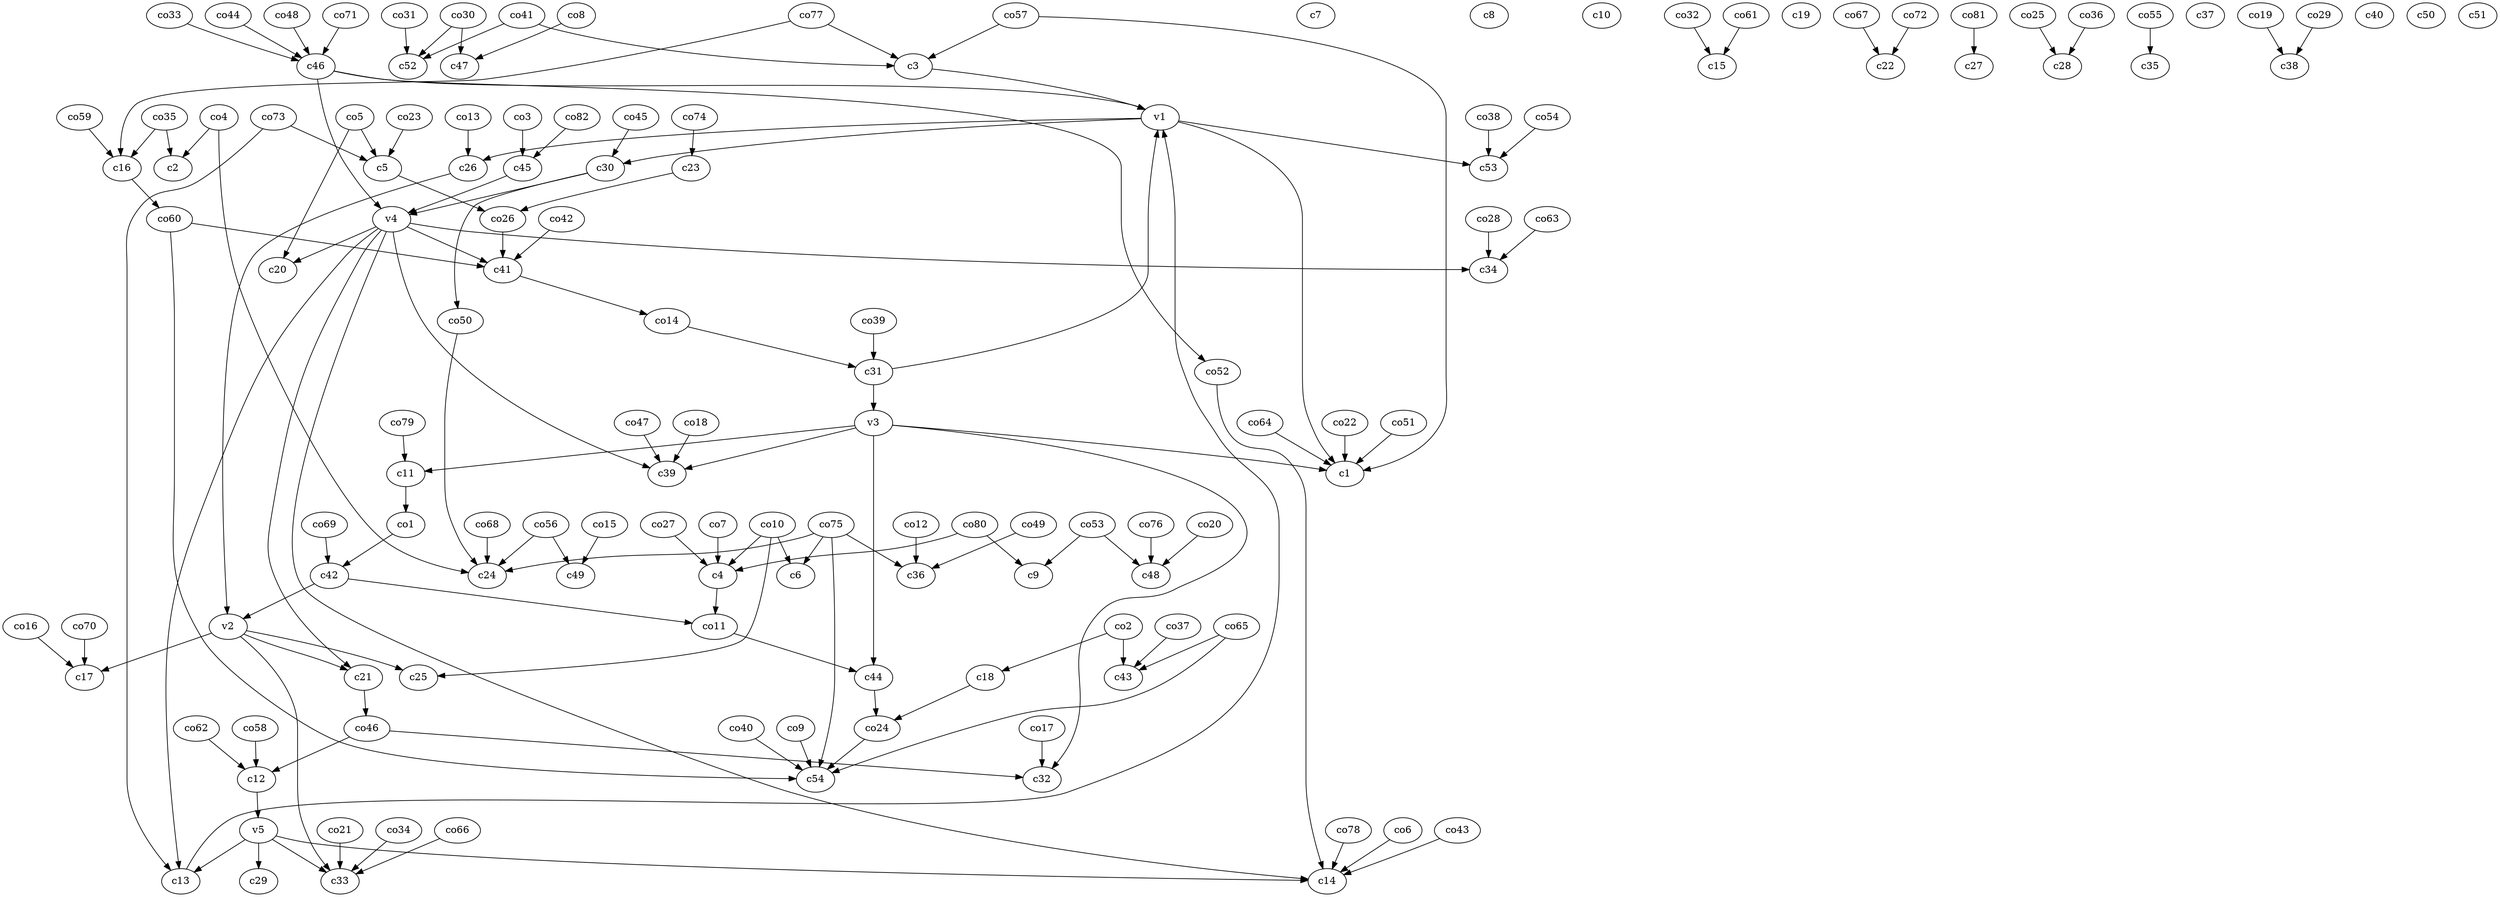strict digraph  {
c1;
c2;
c3;
c4;
c5;
c6;
c7;
c8;
c9;
c10;
c11;
c12;
c13;
c14;
c15;
c16;
c17;
c18;
c19;
c20;
c21;
c22;
c23;
c24;
c25;
c26;
c27;
c28;
c29;
c30;
c31;
c32;
c33;
c34;
c35;
c36;
c37;
c38;
c39;
c40;
c41;
c42;
c43;
c44;
c45;
c46;
c47;
c48;
c49;
c50;
c51;
c52;
c53;
c54;
v1;
v2;
v3;
v4;
v5;
co1;
co2;
co3;
co4;
co5;
co6;
co7;
co8;
co9;
co10;
co11;
co12;
co13;
co14;
co15;
co16;
co17;
co18;
co19;
co20;
co21;
co22;
co23;
co24;
co25;
co26;
co27;
co28;
co29;
co30;
co31;
co32;
co33;
co34;
co35;
co36;
co37;
co38;
co39;
co40;
co41;
co42;
co43;
co44;
co45;
co46;
co47;
co48;
co49;
co50;
co51;
co52;
co53;
co54;
co55;
co56;
co57;
co58;
co59;
co60;
co61;
co62;
co63;
co64;
co65;
co66;
co67;
co68;
co69;
co70;
co71;
co72;
co73;
co74;
co75;
co76;
co77;
co78;
co79;
co80;
co81;
co82;
c3 -> v1  [weight=1];
c4 -> co11  [weight=1];
c5 -> co26  [weight=1];
c11 -> co1  [weight=1];
c12 -> v5  [weight=1];
c13 -> v1  [weight=1];
c16 -> co60  [weight=1];
c18 -> co24  [weight=1];
c21 -> co46  [weight=1];
c23 -> co26  [weight=1];
c26 -> v2  [weight=1];
c30 -> v4  [weight=1];
c30 -> co50  [weight=1];
c31 -> v3  [weight=1];
c31 -> v1  [weight=1];
c41 -> co14  [weight=1];
c42 -> v2  [weight=1];
c42 -> co11  [weight=1];
c44 -> co24  [weight=1];
c45 -> v4  [weight=1];
c46 -> v1  [weight=1];
c46 -> v4  [weight=1];
c46 -> co52  [weight=1];
v1 -> c53  [weight=1];
v1 -> c1  [weight=1];
v1 -> c30  [weight=1];
v1 -> c26  [weight=1];
v2 -> c17  [weight=1];
v2 -> c25  [weight=1];
v2 -> c21  [weight=1];
v2 -> c33  [weight=1];
v3 -> c44  [weight=1];
v3 -> c11  [weight=1];
v3 -> c39  [weight=1];
v3 -> c32  [weight=1];
v3 -> c1  [weight=1];
v4 -> c20  [weight=1];
v4 -> c34  [weight=1];
v4 -> c21  [weight=1];
v4 -> c39  [weight=1];
v4 -> c14  [weight=1];
v4 -> c13  [weight=1];
v4 -> c41  [weight=1];
v5 -> c13  [weight=1];
v5 -> c14  [weight=1];
v5 -> c33  [weight=1];
v5 -> c29  [weight=1];
co1 -> c42  [weight=1];
co2 -> c43  [weight=1];
co2 -> c18  [weight=1];
co3 -> c45  [weight=1];
co4 -> c2  [weight=1];
co4 -> c24  [weight=1];
co5 -> c5  [weight=1];
co5 -> c20  [weight=1];
co6 -> c14  [weight=1];
co7 -> c4  [weight=1];
co8 -> c47  [weight=1];
co9 -> c54  [weight=1];
co10 -> c25  [weight=1];
co10 -> c4  [weight=1];
co10 -> c6  [weight=1];
co11 -> c44  [weight=1];
co12 -> c36  [weight=1];
co13 -> c26  [weight=1];
co14 -> c31  [weight=1];
co15 -> c49  [weight=1];
co16 -> c17  [weight=1];
co17 -> c32  [weight=1];
co18 -> c39  [weight=1];
co19 -> c38  [weight=1];
co20 -> c48  [weight=1];
co21 -> c33  [weight=1];
co22 -> c1  [weight=1];
co23 -> c5  [weight=1];
co24 -> c54  [weight=1];
co25 -> c28  [weight=1];
co26 -> c41  [weight=1];
co27 -> c4  [weight=1];
co28 -> c34  [weight=1];
co29 -> c38  [weight=1];
co30 -> c47  [weight=1];
co30 -> c52  [weight=1];
co31 -> c52  [weight=1];
co32 -> c15  [weight=1];
co33 -> c46  [weight=1];
co34 -> c33  [weight=1];
co35 -> c16  [weight=1];
co35 -> c2  [weight=1];
co36 -> c28  [weight=1];
co37 -> c43  [weight=1];
co38 -> c53  [weight=1];
co39 -> c31  [weight=1];
co40 -> c54  [weight=1];
co41 -> c52  [weight=1];
co41 -> c3  [weight=1];
co42 -> c41  [weight=1];
co43 -> c14  [weight=1];
co44 -> c46  [weight=1];
co45 -> c30  [weight=1];
co46 -> c12  [weight=1];
co46 -> c32  [weight=1];
co47 -> c39  [weight=1];
co48 -> c46  [weight=1];
co49 -> c36  [weight=1];
co50 -> c24  [weight=1];
co51 -> c1  [weight=1];
co52 -> c14  [weight=1];
co53 -> c48  [weight=1];
co53 -> c9  [weight=1];
co54 -> c53  [weight=1];
co55 -> c35  [weight=1];
co56 -> c24  [weight=1];
co56 -> c49  [weight=1];
co57 -> c3  [weight=1];
co57 -> c1  [weight=1];
co58 -> c12  [weight=1];
co59 -> c16  [weight=1];
co60 -> c54  [weight=1];
co60 -> c41  [weight=1];
co61 -> c15  [weight=1];
co62 -> c12  [weight=1];
co63 -> c34  [weight=1];
co64 -> c1  [weight=1];
co65 -> c43  [weight=1];
co65 -> c54  [weight=1];
co66 -> c33  [weight=1];
co67 -> c22  [weight=1];
co68 -> c24  [weight=1];
co69 -> c42  [weight=1];
co70 -> c17  [weight=1];
co71 -> c46  [weight=1];
co72 -> c22  [weight=1];
co73 -> c5  [weight=1];
co73 -> c13  [weight=1];
co74 -> c23  [weight=1];
co75 -> c36  [weight=1];
co75 -> c24  [weight=1];
co75 -> c54  [weight=1];
co75 -> c6  [weight=1];
co76 -> c48  [weight=1];
co77 -> c3  [weight=1];
co77 -> c16  [weight=1];
co78 -> c14  [weight=1];
co79 -> c11  [weight=1];
co80 -> c4  [weight=1];
co80 -> c9  [weight=1];
co81 -> c27  [weight=1];
co82 -> c45  [weight=1];
}
